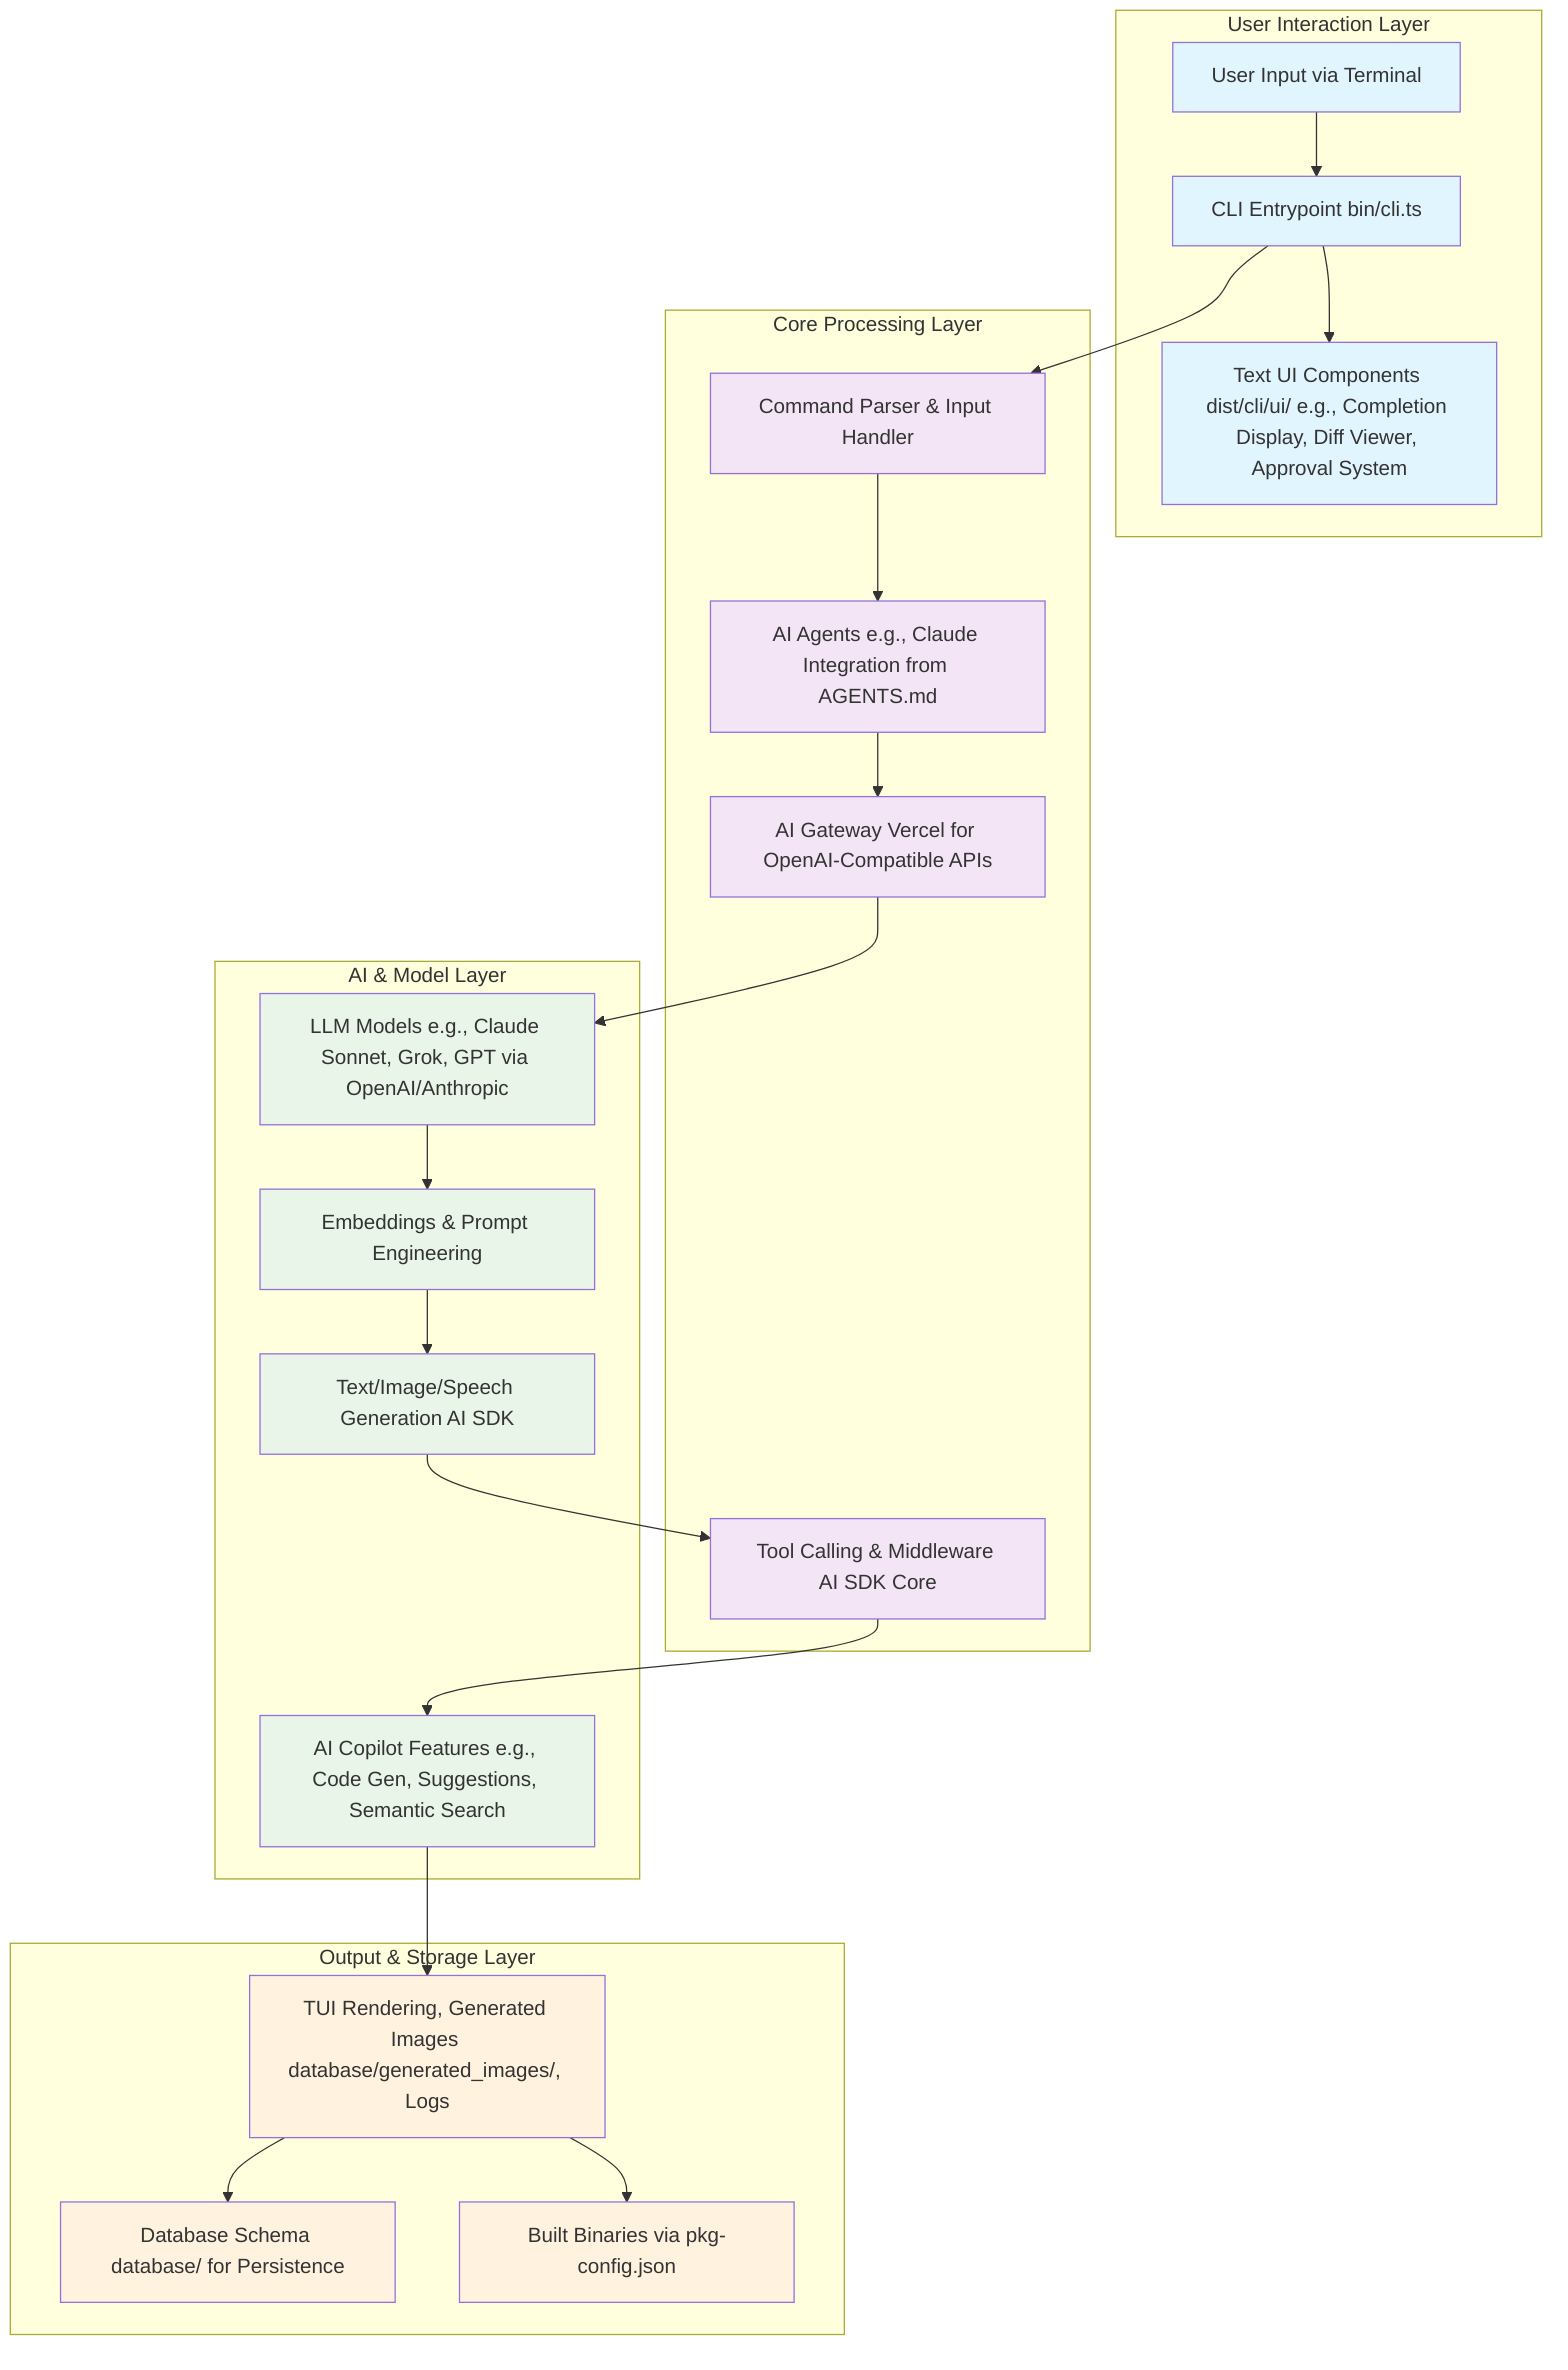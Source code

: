 graph TD
    subgraph "User Interaction Layer"
        User[User Input via Terminal]
        CLI[CLI Entrypoint bin/cli.ts]
        TUI[Text UI Components dist/cli/ui/ e.g., Completion Display, Diff Viewer, Approval System]
    end

    subgraph "Core Processing Layer"
        Parser[Command Parser & Input Handler]
        Agents[AI Agents e.g., Claude Integration from AGENTS.md]
        Tools[Tool Calling & Middleware AI SDK Core]
        Gateway[AI Gateway Vercel for OpenAI-Compatible APIs]
    end

    subgraph "AI & Model Layer"
        Models[LLM Models e.g., Claude Sonnet, Grok, GPT via OpenAI/Anthropic]
        Embeddings[Embeddings & Prompt Engineering]
        Generation[Text/Image/Speech Generation AI SDK]
        Copilot[AI Copilot Features e.g., Code Gen, Suggestions, Semantic Search]
    end

    subgraph "Output & Storage Layer"
        Outputs[TUI Rendering, Generated Images database/generated_images/, Logs]
        DB[Database Schema database/ for Persistence]
        Binaries[Built Binaries via pkg-config.json]
    end

    %% Flows
    User --> CLI
    CLI --> TUI
    CLI --> Parser
    Parser --> Agents
    Agents --> Gateway
    Gateway --> Models
    Models --> Embeddings
    Embeddings --> Generation
    Generation --> Tools
    Tools --> Copilot
    Copilot --> Outputs
    Outputs --> DB
    Outputs --> Binaries

    %% Styles
    classDef userLayer fill:#e1f5fe
    classDef coreLayer fill:#f3e5f5
    classDef aiLayer fill:#e8f5e8
    classDef outputLayer fill:#fff3e0
    class User,CLI,TUI userLayer
    class Parser,Agents,Tools,Gateway coreLayer
    class Models,Embeddings,Generation,Copilot aiLayer
    class Outputs,DB,Binaries outputLayer